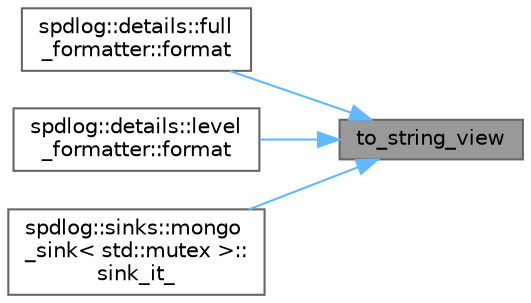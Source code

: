 digraph "to_string_view"
{
 // LATEX_PDF_SIZE
  bgcolor="transparent";
  edge [fontname=Helvetica,fontsize=10,labelfontname=Helvetica,labelfontsize=10];
  node [fontname=Helvetica,fontsize=10,shape=box,height=0.2,width=0.4];
  rankdir="RL";
  Node1 [id="Node000001",label="to_string_view",height=0.2,width=0.4,color="gray40", fillcolor="grey60", style="filled", fontcolor="black",tooltip=" "];
  Node1 -> Node2 [id="edge1_Node000001_Node000002",dir="back",color="steelblue1",style="solid",tooltip=" "];
  Node2 [id="Node000002",label="spdlog::details::full\l_formatter::format",height=0.2,width=0.4,color="grey40", fillcolor="white", style="filled",URL="$classspdlog_1_1details_1_1full__formatter.html#a5ed50973366c25de18e5fb95be6bbf77",tooltip=" "];
  Node1 -> Node3 [id="edge2_Node000001_Node000003",dir="back",color="steelblue1",style="solid",tooltip=" "];
  Node3 [id="Node000003",label="spdlog::details::level\l_formatter::format",height=0.2,width=0.4,color="grey40", fillcolor="white", style="filled",URL="$classspdlog_1_1details_1_1level__formatter.html#af601ebc095d6f89b1546cf6360c6ea2d",tooltip=" "];
  Node1 -> Node4 [id="edge3_Node000001_Node000004",dir="back",color="steelblue1",style="solid",tooltip=" "];
  Node4 [id="Node000004",label="spdlog::sinks::mongo\l_sink\< std::mutex \>::\lsink_it_",height=0.2,width=0.4,color="grey40", fillcolor="white", style="filled",URL="$classspdlog_1_1sinks_1_1mongo__sink.html#a218d132667a573552a90e2bfc260c982",tooltip=" "];
}
